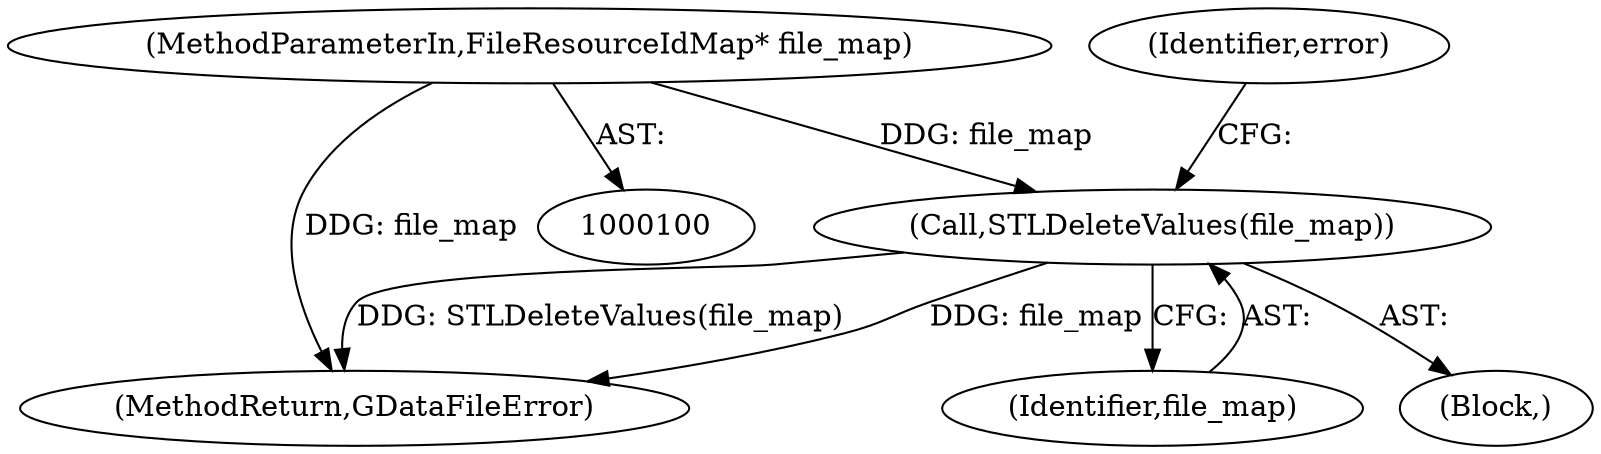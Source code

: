 digraph "0_Chrome_dd3b6fe574edad231c01c78e4647a74c38dc4178_16@pointer" {
"1000102" [label="(MethodParameterIn,FileResourceIdMap* file_map)"];
"1000242" [label="(Call,STLDeleteValues(file_map))"];
"1000241" [label="(Block,)"];
"1000246" [label="(MethodReturn,GDataFileError)"];
"1000243" [label="(Identifier,file_map)"];
"1000102" [label="(MethodParameterIn,FileResourceIdMap* file_map)"];
"1000242" [label="(Call,STLDeleteValues(file_map))"];
"1000245" [label="(Identifier,error)"];
"1000102" -> "1000100"  [label="AST: "];
"1000102" -> "1000246"  [label="DDG: file_map"];
"1000102" -> "1000242"  [label="DDG: file_map"];
"1000242" -> "1000241"  [label="AST: "];
"1000242" -> "1000243"  [label="CFG: "];
"1000243" -> "1000242"  [label="AST: "];
"1000245" -> "1000242"  [label="CFG: "];
"1000242" -> "1000246"  [label="DDG: STLDeleteValues(file_map)"];
"1000242" -> "1000246"  [label="DDG: file_map"];
}
